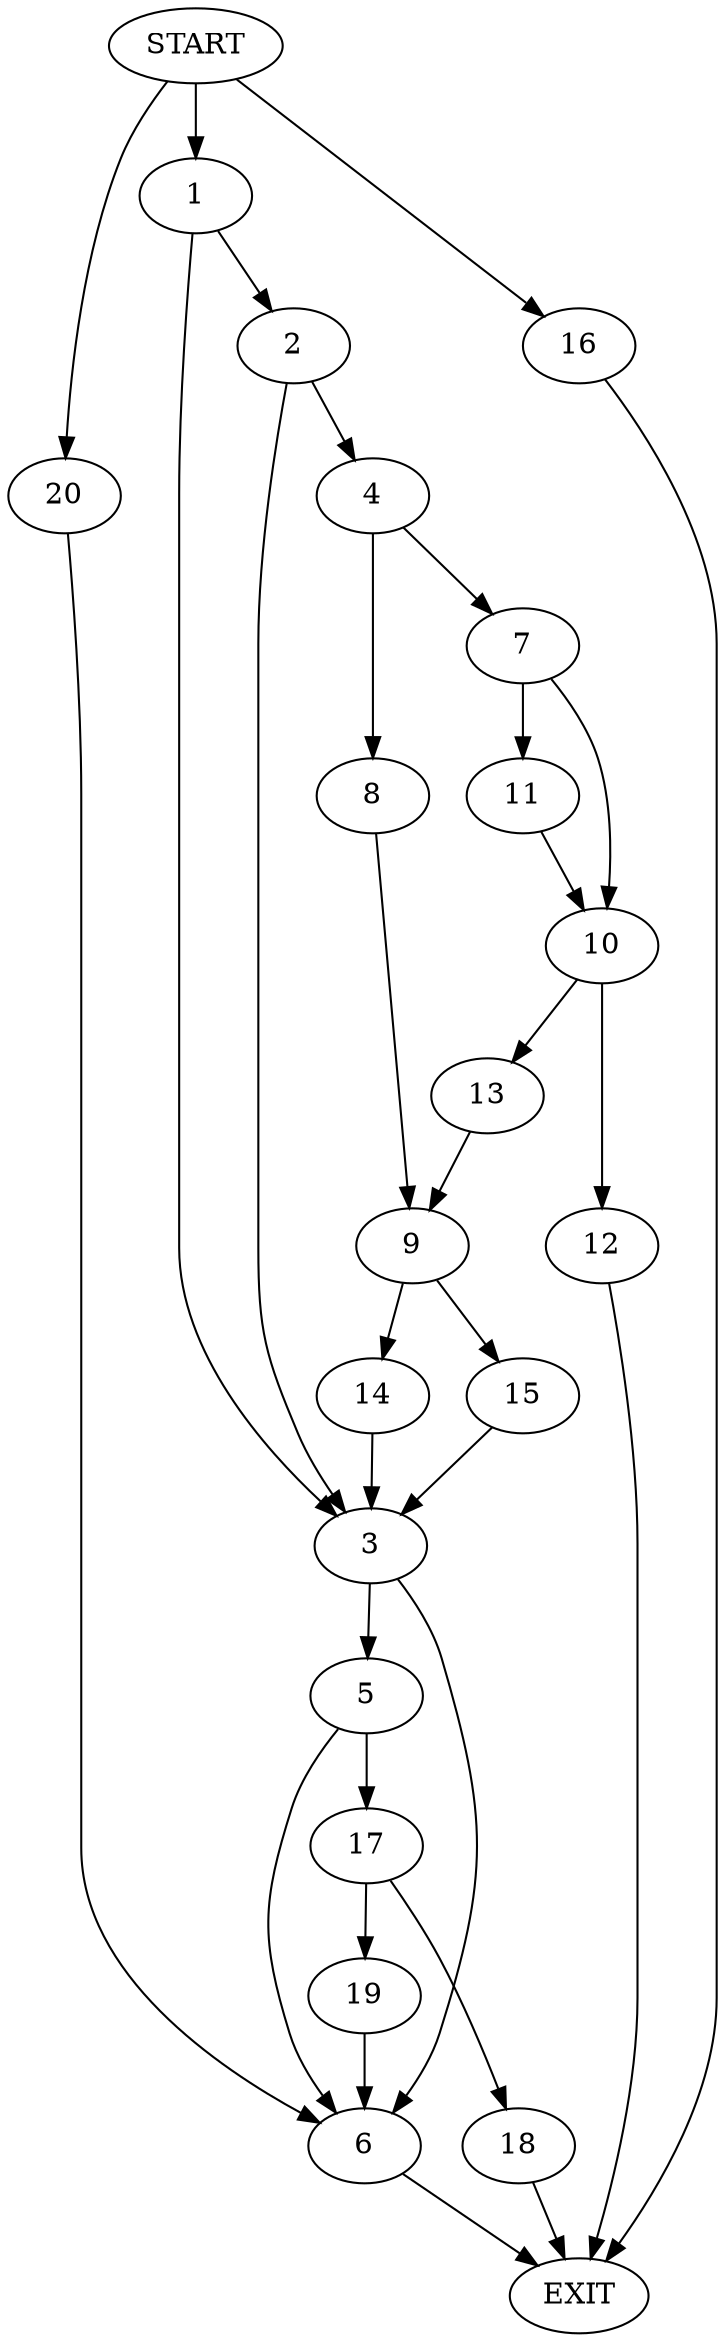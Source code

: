 digraph {
0 [label="START"]
21 [label="EXIT"]
0 -> 1
1 -> 2
1 -> 3
2 -> 4
2 -> 3
3 -> 5
3 -> 6
4 -> 7
4 -> 8
8 -> 9
7 -> 10
7 -> 11
11 -> 10
10 -> 12
10 -> 13
12 -> 21
13 -> 9
9 -> 14
9 -> 15
0 -> 16
16 -> 21
15 -> 3
14 -> 3
5 -> 6
5 -> 17
6 -> 21
17 -> 18
17 -> 19
19 -> 6
18 -> 21
0 -> 20
20 -> 6
}
